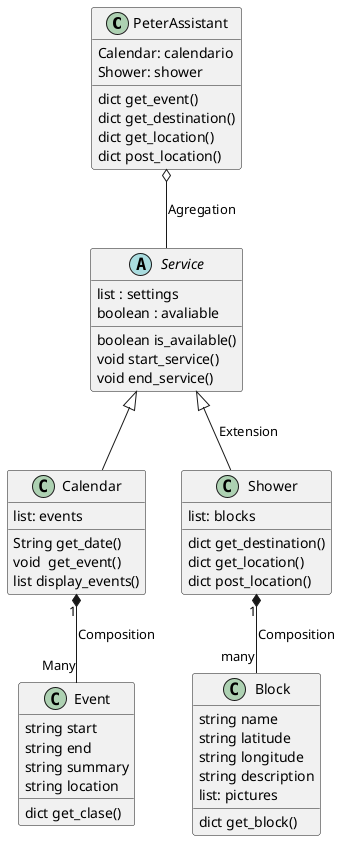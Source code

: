 @startuml

class PeterAssistant{
    Calendar: calendario
    Shower: shower
    dict get_event()
    dict get_destination()
    dict get_location()
    dict post_location()
}
PeterAssistant o-- Service : Agregation
abstract class Service{
    list : settings
    boolean : avaliable
    boolean is_available()
    void start_service()
    void end_service()
}
class Calendar{
    list: events
    String get_date()
    void  get_event()
    list display_events()
}
Service  <|-- Calendar
class Event{
    string start 
    string end 
    string summary 
    string location
    dict get_clase()
}
Calendar "1" *--  "Many" Event:Composition

class Block{
    string name
    string latitude
    string longitude
    string description
    list: pictures
    dict get_block()
}

Shower "1" *-- "many" Block : Composition
class Shower{
    list: blocks
    dict get_destination()
    dict get_location()
    dict post_location()

}
Service <|-- Shower : Extension
@enduml